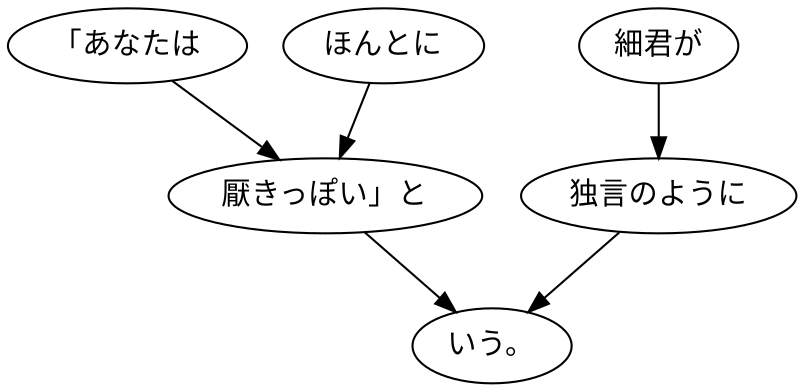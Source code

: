 digraph graph463 {
	node0 [label="「あなたは"];
	node1 [label="ほんとに"];
	node2 [label="厭きっぽい」と"];
	node3 [label="細君が"];
	node4 [label="独言のように"];
	node5 [label="いう。"];
	node0 -> node2;
	node1 -> node2;
	node2 -> node5;
	node3 -> node4;
	node4 -> node5;
}

